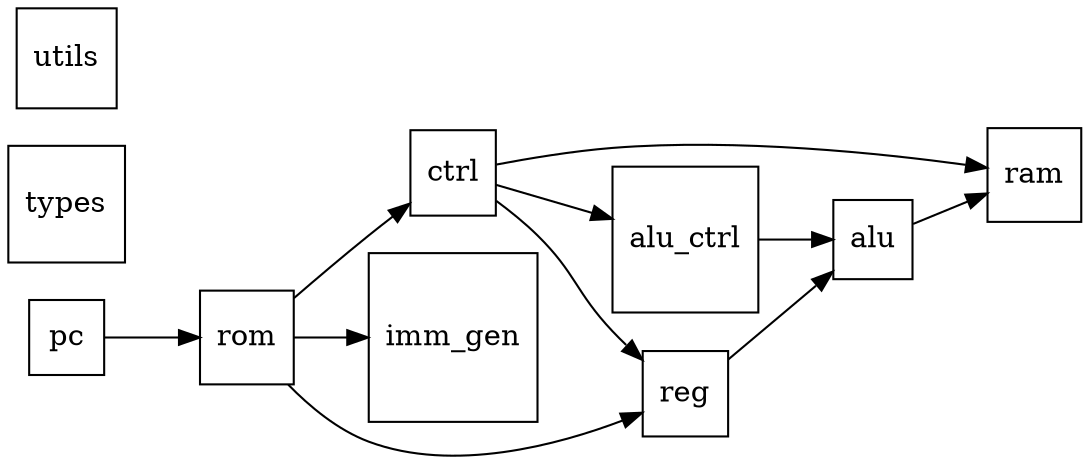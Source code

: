 digraph CPU {

	rankdir=LR;
	node [shape=square];


	nd_alu [label = "alu"];
	nd_alu_ctrl [label = "alu_ctrl"];
	nd_ctrl [label = "ctrl"];
	nd_imm_gen [label = "imm_gen"];
	nd_pc  [label = "pc"];
	nd_ram [label = "ram"];
	nd_reg [label = "reg"];
	nd_rom [label = "rom"];
	nd_types [label = "types"];
	nd_utils [label = "utils"];

	nd_pc -> nd_rom -> nd_reg -> nd_alu -> nd_ram;
	nd_rom -> nd_ctrl;
	nd_ctrl -> nd_alu_ctrl -> nd_alu;
	nd_ctrl -> nd_reg;
	nd_ctrl -> nd_ram;
	nd_rom -> nd_imm_gen;

}
